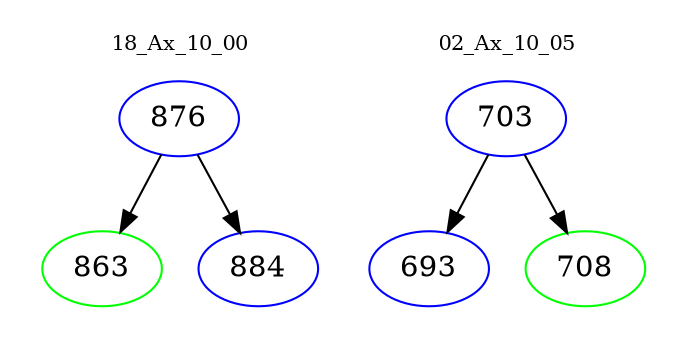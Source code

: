 digraph{
subgraph cluster_0 {
color = white
label = "18_Ax_10_00";
fontsize=10;
T0_876 [label="876", color="blue"]
T0_876 -> T0_863 [color="black"]
T0_863 [label="863", color="green"]
T0_876 -> T0_884 [color="black"]
T0_884 [label="884", color="blue"]
}
subgraph cluster_1 {
color = white
label = "02_Ax_10_05";
fontsize=10;
T1_703 [label="703", color="blue"]
T1_703 -> T1_693 [color="black"]
T1_693 [label="693", color="blue"]
T1_703 -> T1_708 [color="black"]
T1_708 [label="708", color="green"]
}
}
